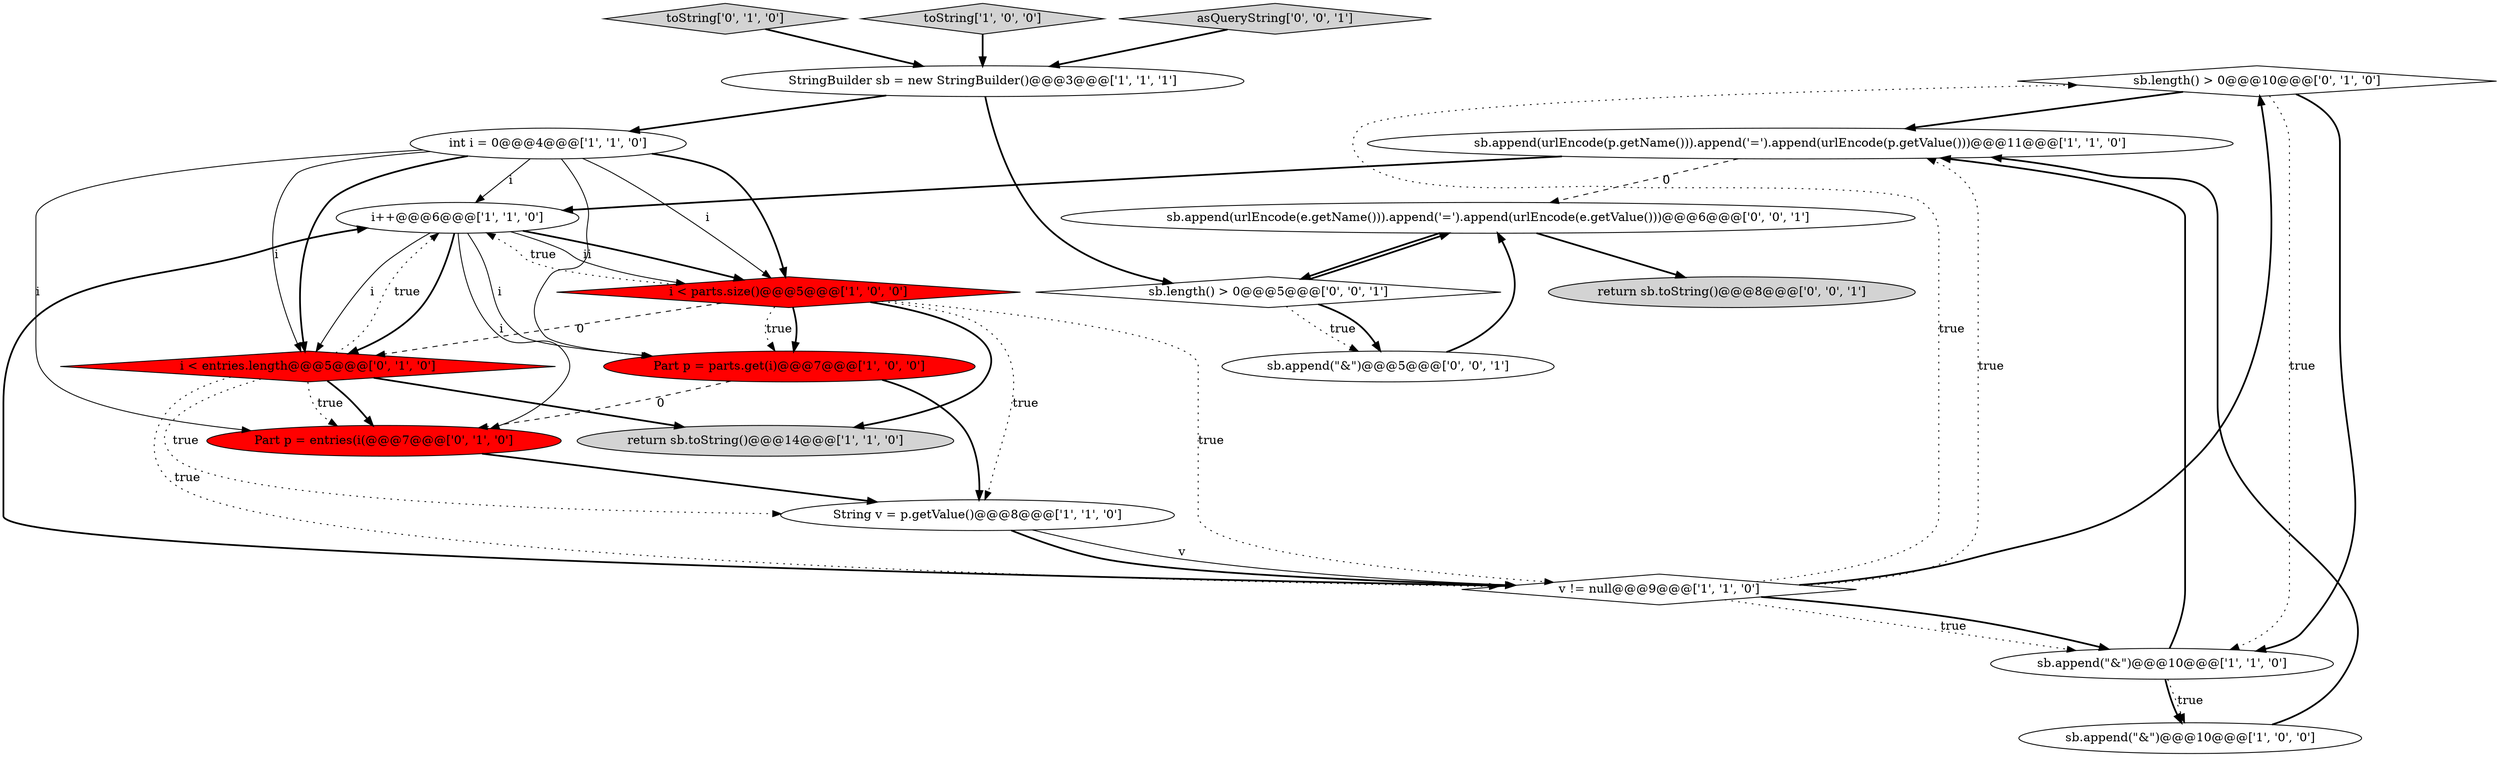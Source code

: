 digraph {
14 [style = filled, label = "sb.length() > 0@@@10@@@['0', '1', '0']", fillcolor = white, shape = diamond image = "AAA0AAABBB2BBB"];
7 [style = filled, label = "v != null@@@9@@@['1', '1', '0']", fillcolor = white, shape = diamond image = "AAA0AAABBB1BBB"];
18 [style = filled, label = "sb.append(\"&\")@@@5@@@['0', '0', '1']", fillcolor = white, shape = ellipse image = "AAA0AAABBB3BBB"];
8 [style = filled, label = "return sb.toString()@@@14@@@['1', '1', '0']", fillcolor = lightgray, shape = ellipse image = "AAA0AAABBB1BBB"];
9 [style = filled, label = "int i = 0@@@4@@@['1', '1', '0']", fillcolor = white, shape = ellipse image = "AAA0AAABBB1BBB"];
4 [style = filled, label = "StringBuilder sb = new StringBuilder()@@@3@@@['1', '1', '1']", fillcolor = white, shape = ellipse image = "AAA0AAABBB1BBB"];
0 [style = filled, label = "Part p = parts.get(i)@@@7@@@['1', '0', '0']", fillcolor = red, shape = ellipse image = "AAA1AAABBB1BBB"];
17 [style = filled, label = "sb.length() > 0@@@5@@@['0', '0', '1']", fillcolor = white, shape = diamond image = "AAA0AAABBB3BBB"];
19 [style = filled, label = "sb.append(urlEncode(e.getName())).append('=').append(urlEncode(e.getValue()))@@@6@@@['0', '0', '1']", fillcolor = white, shape = ellipse image = "AAA0AAABBB3BBB"];
2 [style = filled, label = "i++@@@6@@@['1', '1', '0']", fillcolor = white, shape = ellipse image = "AAA0AAABBB1BBB"];
15 [style = filled, label = "toString['0', '1', '0']", fillcolor = lightgray, shape = diamond image = "AAA0AAABBB2BBB"];
3 [style = filled, label = "sb.append(urlEncode(p.getName())).append('=').append(urlEncode(p.getValue()))@@@11@@@['1', '1', '0']", fillcolor = white, shape = ellipse image = "AAA0AAABBB1BBB"];
20 [style = filled, label = "return sb.toString()@@@8@@@['0', '0', '1']", fillcolor = lightgray, shape = ellipse image = "AAA0AAABBB3BBB"];
11 [style = filled, label = "String v = p.getValue()@@@8@@@['1', '1', '0']", fillcolor = white, shape = ellipse image = "AAA0AAABBB1BBB"];
6 [style = filled, label = "i < parts.size()@@@5@@@['1', '0', '0']", fillcolor = red, shape = diamond image = "AAA1AAABBB1BBB"];
13 [style = filled, label = "Part p = entries(i(@@@7@@@['0', '1', '0']", fillcolor = red, shape = ellipse image = "AAA1AAABBB2BBB"];
1 [style = filled, label = "toString['1', '0', '0']", fillcolor = lightgray, shape = diamond image = "AAA0AAABBB1BBB"];
10 [style = filled, label = "sb.append(\"&\")@@@10@@@['1', '1', '0']", fillcolor = white, shape = ellipse image = "AAA0AAABBB1BBB"];
12 [style = filled, label = "i < entries.length@@@5@@@['0', '1', '0']", fillcolor = red, shape = diamond image = "AAA1AAABBB2BBB"];
16 [style = filled, label = "asQueryString['0', '0', '1']", fillcolor = lightgray, shape = diamond image = "AAA0AAABBB3BBB"];
5 [style = filled, label = "sb.append(\"&\")@@@10@@@['1', '0', '0']", fillcolor = white, shape = ellipse image = "AAA0AAABBB1BBB"];
9->0 [style = solid, label="i"];
5->3 [style = bold, label=""];
4->9 [style = bold, label=""];
14->3 [style = bold, label=""];
1->4 [style = bold, label=""];
7->10 [style = dotted, label="true"];
4->17 [style = bold, label=""];
17->18 [style = dotted, label="true"];
7->10 [style = bold, label=""];
2->6 [style = solid, label="i"];
2->6 [style = bold, label=""];
19->20 [style = bold, label=""];
9->12 [style = solid, label="i"];
12->2 [style = dotted, label="true"];
18->19 [style = bold, label=""];
9->2 [style = solid, label="i"];
14->10 [style = bold, label=""];
0->11 [style = bold, label=""];
10->3 [style = bold, label=""];
2->13 [style = solid, label="i"];
6->0 [style = bold, label=""];
19->17 [style = bold, label=""];
10->5 [style = dotted, label="true"];
13->11 [style = bold, label=""];
17->19 [style = bold, label=""];
14->10 [style = dotted, label="true"];
2->12 [style = bold, label=""];
9->6 [style = bold, label=""];
3->19 [style = dashed, label="0"];
7->14 [style = bold, label=""];
12->11 [style = dotted, label="true"];
6->12 [style = dashed, label="0"];
12->13 [style = bold, label=""];
11->7 [style = solid, label="v"];
9->13 [style = solid, label="i"];
12->13 [style = dotted, label="true"];
6->2 [style = dotted, label="true"];
10->5 [style = bold, label=""];
3->2 [style = bold, label=""];
9->6 [style = solid, label="i"];
7->3 [style = dotted, label="true"];
7->2 [style = bold, label=""];
12->8 [style = bold, label=""];
17->18 [style = bold, label=""];
2->12 [style = solid, label="i"];
6->8 [style = bold, label=""];
0->13 [style = dashed, label="0"];
15->4 [style = bold, label=""];
6->7 [style = dotted, label="true"];
2->0 [style = solid, label="i"];
9->12 [style = bold, label=""];
6->0 [style = dotted, label="true"];
6->11 [style = dotted, label="true"];
16->4 [style = bold, label=""];
12->7 [style = dotted, label="true"];
11->7 [style = bold, label=""];
7->14 [style = dotted, label="true"];
}
